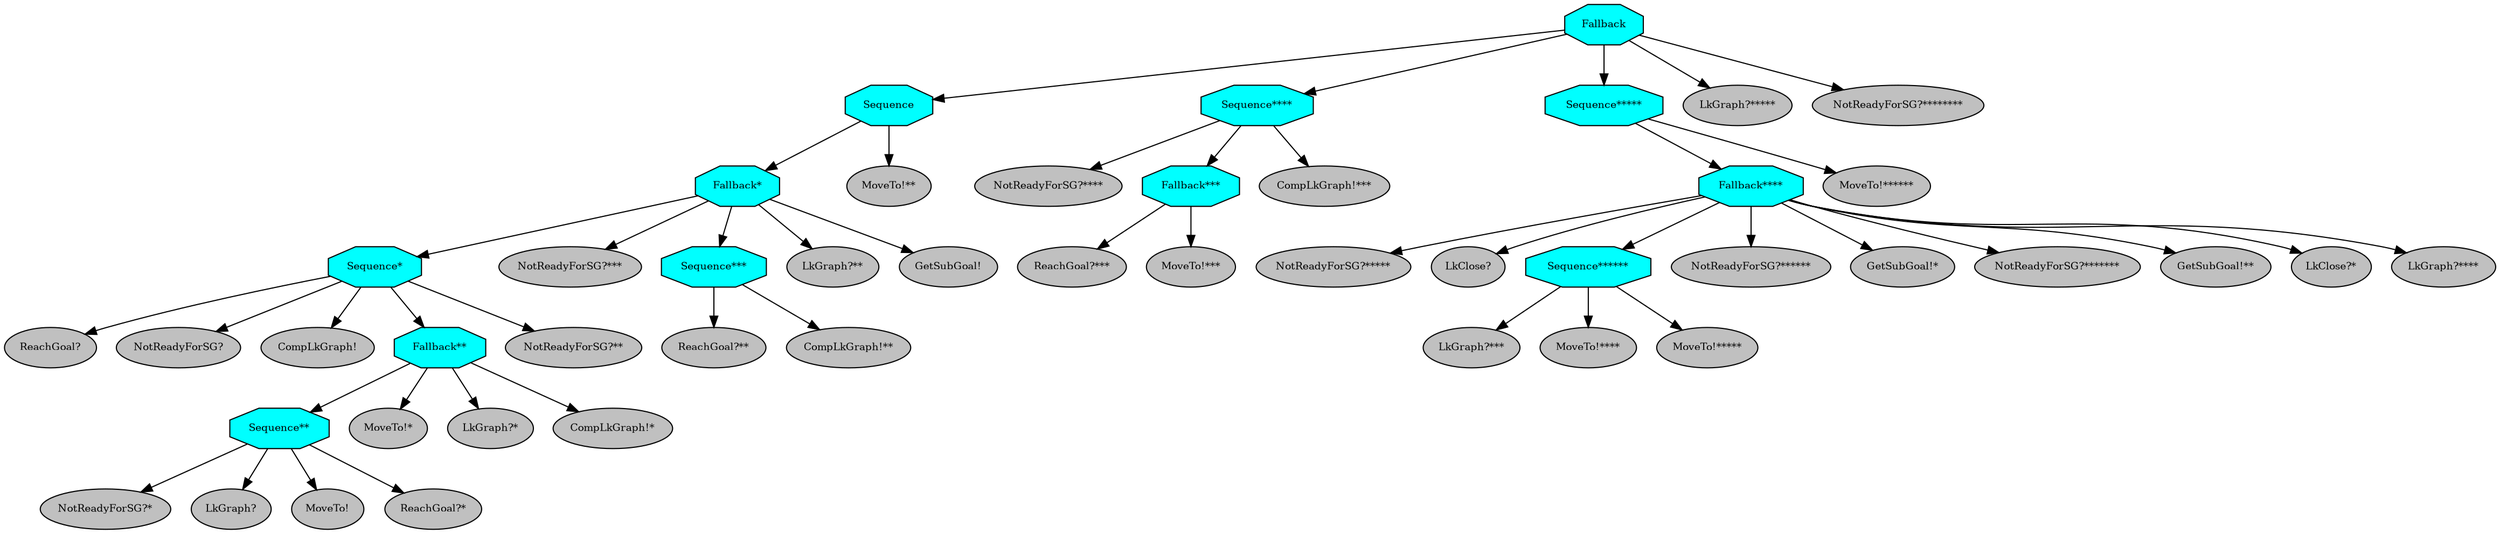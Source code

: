 digraph pastafarianism {
ordering=out;
graph [fontname="times-roman"];
node [fontname="times-roman"];
edge [fontname="times-roman"];
Fallback [fillcolor=cyan, fontcolor=black, fontsize=9, label=Fallback, shape=octagon, style=filled];
Sequence [fillcolor=cyan, fontcolor=black, fontsize=9, label=Sequence, shape=octagon, style=filled];
Fallback -> Sequence;
"Fallback*" [fillcolor=cyan, fontcolor=black, fontsize=9, label="Fallback*", shape=octagon, style=filled];
Sequence -> "Fallback*";
"Sequence*" [fillcolor=cyan, fontcolor=black, fontsize=9, label="Sequence*", shape=octagon, style=filled];
"Fallback*" -> "Sequence*";
"ReachGoal?" [fillcolor=gray, fontcolor=black, fontsize=9, label="ReachGoal?", shape=ellipse, style=filled];
"Sequence*" -> "ReachGoal?";
"NotReadyForSG?" [fillcolor=gray, fontcolor=black, fontsize=9, label="NotReadyForSG?", shape=ellipse, style=filled];
"Sequence*" -> "NotReadyForSG?";
"CompLkGraph!" [fillcolor=gray, fontcolor=black, fontsize=9, label="CompLkGraph!", shape=ellipse, style=filled];
"Sequence*" -> "CompLkGraph!";
"Fallback**" [fillcolor=cyan, fontcolor=black, fontsize=9, label="Fallback**", shape=octagon, style=filled];
"Sequence*" -> "Fallback**";
"Sequence**" [fillcolor=cyan, fontcolor=black, fontsize=9, label="Sequence**", shape=octagon, style=filled];
"Fallback**" -> "Sequence**";
"NotReadyForSG?*" [fillcolor=gray, fontcolor=black, fontsize=9, label="NotReadyForSG?*", shape=ellipse, style=filled];
"Sequence**" -> "NotReadyForSG?*";
"LkGraph?" [fillcolor=gray, fontcolor=black, fontsize=9, label="LkGraph?", shape=ellipse, style=filled];
"Sequence**" -> "LkGraph?";
"MoveTo!" [fillcolor=gray, fontcolor=black, fontsize=9, label="MoveTo!", shape=ellipse, style=filled];
"Sequence**" -> "MoveTo!";
"ReachGoal?*" [fillcolor=gray, fontcolor=black, fontsize=9, label="ReachGoal?*", shape=ellipse, style=filled];
"Sequence**" -> "ReachGoal?*";
"MoveTo!*" [fillcolor=gray, fontcolor=black, fontsize=9, label="MoveTo!*", shape=ellipse, style=filled];
"Fallback**" -> "MoveTo!*";
"LkGraph?*" [fillcolor=gray, fontcolor=black, fontsize=9, label="LkGraph?*", shape=ellipse, style=filled];
"Fallback**" -> "LkGraph?*";
"CompLkGraph!*" [fillcolor=gray, fontcolor=black, fontsize=9, label="CompLkGraph!*", shape=ellipse, style=filled];
"Fallback**" -> "CompLkGraph!*";
"NotReadyForSG?**" [fillcolor=gray, fontcolor=black, fontsize=9, label="NotReadyForSG?**", shape=ellipse, style=filled];
"Sequence*" -> "NotReadyForSG?**";
"NotReadyForSG?***" [fillcolor=gray, fontcolor=black, fontsize=9, label="NotReadyForSG?***", shape=ellipse, style=filled];
"Fallback*" -> "NotReadyForSG?***";
"Sequence***" [fillcolor=cyan, fontcolor=black, fontsize=9, label="Sequence***", shape=octagon, style=filled];
"Fallback*" -> "Sequence***";
"ReachGoal?**" [fillcolor=gray, fontcolor=black, fontsize=9, label="ReachGoal?**", shape=ellipse, style=filled];
"Sequence***" -> "ReachGoal?**";
"CompLkGraph!**" [fillcolor=gray, fontcolor=black, fontsize=9, label="CompLkGraph!**", shape=ellipse, style=filled];
"Sequence***" -> "CompLkGraph!**";
"LkGraph?**" [fillcolor=gray, fontcolor=black, fontsize=9, label="LkGraph?**", shape=ellipse, style=filled];
"Fallback*" -> "LkGraph?**";
"GetSubGoal!" [fillcolor=gray, fontcolor=black, fontsize=9, label="GetSubGoal!", shape=ellipse, style=filled];
"Fallback*" -> "GetSubGoal!";
"MoveTo!**" [fillcolor=gray, fontcolor=black, fontsize=9, label="MoveTo!**", shape=ellipse, style=filled];
Sequence -> "MoveTo!**";
"Sequence****" [fillcolor=cyan, fontcolor=black, fontsize=9, label="Sequence****", shape=octagon, style=filled];
Fallback -> "Sequence****";
"NotReadyForSG?****" [fillcolor=gray, fontcolor=black, fontsize=9, label="NotReadyForSG?****", shape=ellipse, style=filled];
"Sequence****" -> "NotReadyForSG?****";
"Fallback***" [fillcolor=cyan, fontcolor=black, fontsize=9, label="Fallback***", shape=octagon, style=filled];
"Sequence****" -> "Fallback***";
"ReachGoal?***" [fillcolor=gray, fontcolor=black, fontsize=9, label="ReachGoal?***", shape=ellipse, style=filled];
"Fallback***" -> "ReachGoal?***";
"MoveTo!***" [fillcolor=gray, fontcolor=black, fontsize=9, label="MoveTo!***", shape=ellipse, style=filled];
"Fallback***" -> "MoveTo!***";
"CompLkGraph!***" [fillcolor=gray, fontcolor=black, fontsize=9, label="CompLkGraph!***", shape=ellipse, style=filled];
"Sequence****" -> "CompLkGraph!***";
"Sequence*****" [fillcolor=cyan, fontcolor=black, fontsize=9, label="Sequence*****", shape=octagon, style=filled];
Fallback -> "Sequence*****";
"Fallback****" [fillcolor=cyan, fontcolor=black, fontsize=9, label="Fallback****", shape=octagon, style=filled];
"Sequence*****" -> "Fallback****";
"NotReadyForSG?*****" [fillcolor=gray, fontcolor=black, fontsize=9, label="NotReadyForSG?*****", shape=ellipse, style=filled];
"Fallback****" -> "NotReadyForSG?*****";
"LkClose?" [fillcolor=gray, fontcolor=black, fontsize=9, label="LkClose?", shape=ellipse, style=filled];
"Fallback****" -> "LkClose?";
"Sequence******" [fillcolor=cyan, fontcolor=black, fontsize=9, label="Sequence******", shape=octagon, style=filled];
"Fallback****" -> "Sequence******";
"LkGraph?***" [fillcolor=gray, fontcolor=black, fontsize=9, label="LkGraph?***", shape=ellipse, style=filled];
"Sequence******" -> "LkGraph?***";
"MoveTo!****" [fillcolor=gray, fontcolor=black, fontsize=9, label="MoveTo!****", shape=ellipse, style=filled];
"Sequence******" -> "MoveTo!****";
"MoveTo!*****" [fillcolor=gray, fontcolor=black, fontsize=9, label="MoveTo!*****", shape=ellipse, style=filled];
"Sequence******" -> "MoveTo!*****";
"NotReadyForSG?******" [fillcolor=gray, fontcolor=black, fontsize=9, label="NotReadyForSG?******", shape=ellipse, style=filled];
"Fallback****" -> "NotReadyForSG?******";
"GetSubGoal!*" [fillcolor=gray, fontcolor=black, fontsize=9, label="GetSubGoal!*", shape=ellipse, style=filled];
"Fallback****" -> "GetSubGoal!*";
"NotReadyForSG?*******" [fillcolor=gray, fontcolor=black, fontsize=9, label="NotReadyForSG?*******", shape=ellipse, style=filled];
"Fallback****" -> "NotReadyForSG?*******";
"GetSubGoal!**" [fillcolor=gray, fontcolor=black, fontsize=9, label="GetSubGoal!**", shape=ellipse, style=filled];
"Fallback****" -> "GetSubGoal!**";
"LkClose?*" [fillcolor=gray, fontcolor=black, fontsize=9, label="LkClose?*", shape=ellipse, style=filled];
"Fallback****" -> "LkClose?*";
"LkGraph?****" [fillcolor=gray, fontcolor=black, fontsize=9, label="LkGraph?****", shape=ellipse, style=filled];
"Fallback****" -> "LkGraph?****";
"MoveTo!******" [fillcolor=gray, fontcolor=black, fontsize=9, label="MoveTo!******", shape=ellipse, style=filled];
"Sequence*****" -> "MoveTo!******";
"LkGraph?*****" [fillcolor=gray, fontcolor=black, fontsize=9, label="LkGraph?*****", shape=ellipse, style=filled];
Fallback -> "LkGraph?*****";
"NotReadyForSG?********" [fillcolor=gray, fontcolor=black, fontsize=9, label="NotReadyForSG?********", shape=ellipse, style=filled];
Fallback -> "NotReadyForSG?********";
}
